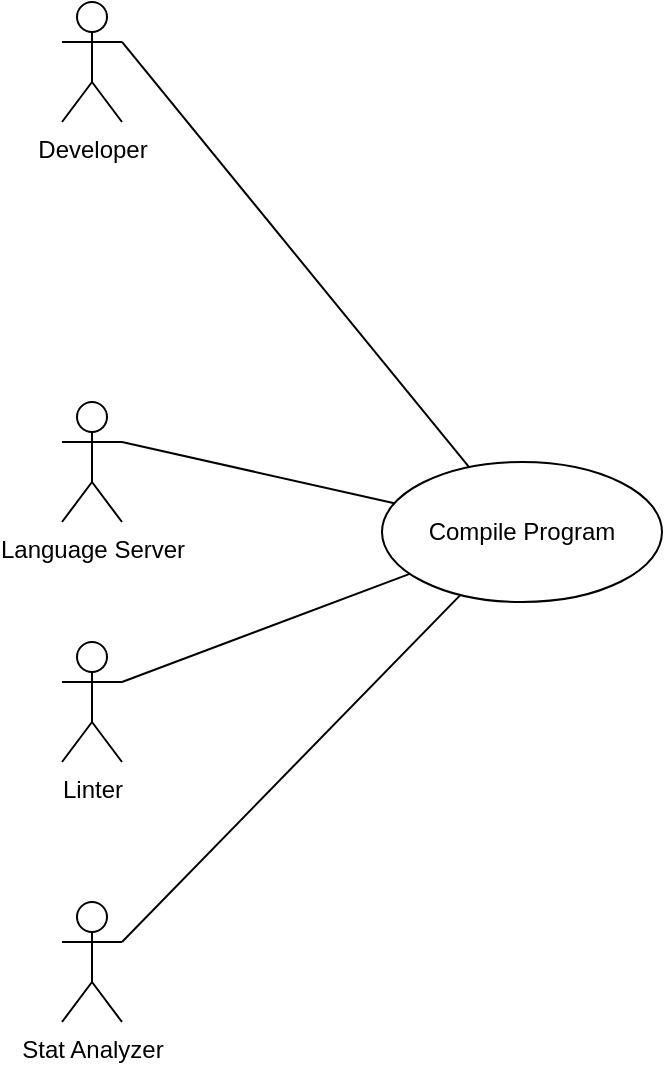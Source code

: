 <mxfile version="26.0.9" pages="2">
  <diagram id="eLpurviWeuhPpaOSQsL2" name="usecase">
    <mxGraphModel dx="1434" dy="838" grid="1" gridSize="10" guides="1" tooltips="1" connect="1" arrows="1" fold="1" page="1" pageScale="1" pageWidth="827" pageHeight="1169" math="0" shadow="0">
      <root>
        <mxCell id="0" />
        <mxCell id="1" parent="0" />
        <mxCell id="pFzYKP6zLmdVVGRPXEtN-3" style="rounded=0;orthogonalLoop=1;jettySize=auto;html=1;exitX=1;exitY=0.333;exitDx=0;exitDy=0;exitPerimeter=0;endArrow=none;startFill=0;" edge="1" parent="1" source="pFzYKP6zLmdVVGRPXEtN-1" target="pFzYKP6zLmdVVGRPXEtN-2">
          <mxGeometry relative="1" as="geometry" />
        </mxCell>
        <mxCell id="pFzYKP6zLmdVVGRPXEtN-1" value="Developer" style="shape=umlActor;verticalLabelPosition=bottom;verticalAlign=top;html=1;outlineConnect=0;" vertex="1" parent="1">
          <mxGeometry x="80" y="40" width="30" height="60" as="geometry" />
        </mxCell>
        <mxCell id="pFzYKP6zLmdVVGRPXEtN-2" value="Compile Program" style="ellipse;whiteSpace=wrap;html=1;" vertex="1" parent="1">
          <mxGeometry x="240" y="270" width="140" height="70" as="geometry" />
        </mxCell>
        <mxCell id="pFzYKP6zLmdVVGRPXEtN-8" style="edgeStyle=none;shape=connector;rounded=0;orthogonalLoop=1;jettySize=auto;html=1;exitX=1;exitY=0.333;exitDx=0;exitDy=0;exitPerimeter=0;strokeColor=default;align=center;verticalAlign=middle;fontFamily=Helvetica;fontSize=11;fontColor=default;labelBackgroundColor=default;startFill=0;endArrow=none;" edge="1" parent="1" source="pFzYKP6zLmdVVGRPXEtN-4" target="pFzYKP6zLmdVVGRPXEtN-2">
          <mxGeometry relative="1" as="geometry" />
        </mxCell>
        <mxCell id="pFzYKP6zLmdVVGRPXEtN-4" value="Language Server" style="shape=umlActor;verticalLabelPosition=bottom;verticalAlign=top;html=1;outlineConnect=0;" vertex="1" parent="1">
          <mxGeometry x="80" y="240" width="30" height="60" as="geometry" />
        </mxCell>
        <mxCell id="pFzYKP6zLmdVVGRPXEtN-9" style="edgeStyle=none;shape=connector;rounded=0;orthogonalLoop=1;jettySize=auto;html=1;exitX=1;exitY=0.333;exitDx=0;exitDy=0;exitPerimeter=0;strokeColor=default;align=center;verticalAlign=middle;fontFamily=Helvetica;fontSize=11;fontColor=default;labelBackgroundColor=default;startFill=0;endArrow=none;" edge="1" parent="1" source="pFzYKP6zLmdVVGRPXEtN-5" target="pFzYKP6zLmdVVGRPXEtN-2">
          <mxGeometry relative="1" as="geometry" />
        </mxCell>
        <mxCell id="pFzYKP6zLmdVVGRPXEtN-5" value="Linter" style="shape=umlActor;verticalLabelPosition=bottom;verticalAlign=top;html=1;outlineConnect=0;" vertex="1" parent="1">
          <mxGeometry x="80" y="360" width="30" height="60" as="geometry" />
        </mxCell>
        <mxCell id="pFzYKP6zLmdVVGRPXEtN-10" style="edgeStyle=none;shape=connector;rounded=0;orthogonalLoop=1;jettySize=auto;html=1;exitX=1;exitY=0.333;exitDx=0;exitDy=0;exitPerimeter=0;strokeColor=default;align=center;verticalAlign=middle;fontFamily=Helvetica;fontSize=11;fontColor=default;labelBackgroundColor=default;startFill=0;endArrow=none;" edge="1" parent="1" source="pFzYKP6zLmdVVGRPXEtN-6" target="pFzYKP6zLmdVVGRPXEtN-2">
          <mxGeometry relative="1" as="geometry" />
        </mxCell>
        <mxCell id="pFzYKP6zLmdVVGRPXEtN-6" value="Stat Analyzer" style="shape=umlActor;verticalLabelPosition=bottom;verticalAlign=top;html=1;outlineConnect=0;" vertex="1" parent="1">
          <mxGeometry x="80" y="490" width="30" height="60" as="geometry" />
        </mxCell>
      </root>
    </mxGraphModel>
  </diagram>
  <diagram id="IGzjBH90I4xFy8-VKKef" name="event_storming">
    <mxGraphModel dx="1434" dy="838" grid="1" gridSize="10" guides="1" tooltips="1" connect="1" arrows="1" fold="1" page="1" pageScale="1" pageWidth="827" pageHeight="1169" math="0" shadow="0">
      <root>
        <mxCell id="0" />
        <mxCell id="1" parent="0" />
        <mxCell id="_qytI1MkkMbaVBtos0tZ-1" value="&lt;span style=&quot;&quot;&gt;Event&lt;/span&gt;" style="html=1;whiteSpace=wrap;fontFamily=Helvetica;fontSize=11;labelBackgroundColor=#FFF2CC;fillColor=#fff2cc;strokeColor=#d6b656;" vertex="1" parent="1">
          <mxGeometry x="50" y="90" width="110" height="50" as="geometry" />
        </mxCell>
        <mxCell id="_qytI1MkkMbaVBtos0tZ-2" value="Legend" style="text;html=1;align=center;verticalAlign=middle;resizable=0;points=[];autosize=1;strokeColor=none;fillColor=none;fontFamily=Helvetica;fontSize=11;fontColor=default;labelBackgroundColor=default;" vertex="1" parent="1">
          <mxGeometry x="75" y="30" width="60" height="30" as="geometry" />
        </mxCell>
        <mxCell id="_qytI1MkkMbaVBtos0tZ-3" value="&lt;span style=&quot;&quot;&gt;Command&lt;/span&gt;" style="html=1;whiteSpace=wrap;fontFamily=Helvetica;fontSize=11;labelBackgroundColor=#DAE8FC;fillColor=#dae8fc;strokeColor=#6c8ebf;" vertex="1" parent="1">
          <mxGeometry x="50" y="170" width="110" height="50" as="geometry" />
        </mxCell>
        <mxCell id="_qytI1MkkMbaVBtos0tZ-4" value="" style="endArrow=none;html=1;rounded=0;strokeColor=default;align=center;verticalAlign=middle;fontFamily=Helvetica;fontSize=11;fontColor=default;labelBackgroundColor=default;" edge="1" parent="1">
          <mxGeometry width="50" height="50" relative="1" as="geometry">
            <mxPoint x="210" y="1160" as="sourcePoint" />
            <mxPoint x="210" as="targetPoint" />
          </mxGeometry>
        </mxCell>
        <mxCell id="_qytI1MkkMbaVBtos0tZ-5" value="&lt;span style=&quot;&quot;&gt;Actor&lt;/span&gt;" style="html=1;whiteSpace=wrap;fontFamily=Helvetica;fontSize=11;labelBackgroundColor=#E3C800;fillColor=#e3c800;strokeColor=#B09500;fontColor=#000000;textDirection=vertical-lr;rotation=-180;" vertex="1" parent="1">
          <mxGeometry x="50" y="250" width="20" height="70" as="geometry" />
        </mxCell>
        <mxCell id="_qytI1MkkMbaVBtos0tZ-6" value="&lt;span style=&quot;&quot;&gt;Policy&lt;/span&gt;" style="html=1;whiteSpace=wrap;fontFamily=Helvetica;fontSize=11;labelBackgroundColor=#E1D5E7;fillColor=#e1d5e7;strokeColor=#9673a6;" vertex="1" parent="1">
          <mxGeometry x="50" y="370" width="110" height="50" as="geometry" />
        </mxCell>
        <mxCell id="_qytI1MkkMbaVBtos0tZ-7" value="&lt;span style=&quot;&quot;&gt;ExternalSystem&lt;/span&gt;" style="html=1;whiteSpace=wrap;fontFamily=Helvetica;fontSize=11;labelBackgroundColor=#F8CECC;fillColor=#f8cecc;strokeColor=#b85450;" vertex="1" parent="1">
          <mxGeometry x="50" y="450" width="110" height="50" as="geometry" />
        </mxCell>
        <mxCell id="_qytI1MkkMbaVBtos0tZ-8" value="&lt;span style=&quot;&quot;&gt;Aggregate&lt;/span&gt;" style="html=1;whiteSpace=wrap;fontFamily=Helvetica;fontSize=11;labelBackgroundColor=#E3C800;fillColor=#e3c800;strokeColor=#B09500;fontColor=#000000;textDirection=vertical-lr;rotation=-180;" vertex="1" parent="1">
          <mxGeometry x="50" y="530" width="40" height="195" as="geometry" />
        </mxCell>
        <mxCell id="_qytI1MkkMbaVBtos0tZ-9" value="&lt;span style=&quot;&quot;&gt;CompilationFinished&lt;/span&gt;" style="html=1;whiteSpace=wrap;fontFamily=Helvetica;fontSize=11;labelBackgroundColor=#FFF2CC;fillColor=#fff2cc;strokeColor=#d6b656;" vertex="1" parent="1">
          <mxGeometry x="1400" y="400" width="110" height="50" as="geometry" />
        </mxCell>
        <mxCell id="_qytI1MkkMbaVBtos0tZ-10" value="&lt;span style=&quot;&quot;&gt;LexingStarted&lt;/span&gt;" style="html=1;whiteSpace=wrap;fontFamily=Helvetica;fontSize=11;labelBackgroundColor=#FFF2CC;fillColor=#fff2cc;strokeColor=#d6b656;" vertex="1" parent="1">
          <mxGeometry x="440" y="400" width="110" height="50" as="geometry" />
        </mxCell>
        <mxCell id="_qytI1MkkMbaVBtos0tZ-11" value="LexingFinished" style="html=1;whiteSpace=wrap;fontFamily=Helvetica;fontSize=11;labelBackgroundColor=#FFF2CC;fillColor=#fff2cc;strokeColor=#d6b656;" vertex="1" parent="1">
          <mxGeometry x="600" y="400" width="110" height="50" as="geometry" />
        </mxCell>
        <mxCell id="_qytI1MkkMbaVBtos0tZ-12" value="&lt;span style=&quot;&quot;&gt;ParsingStarted&lt;/span&gt;" style="html=1;whiteSpace=wrap;fontFamily=Helvetica;fontSize=11;labelBackgroundColor=#FFF2CC;fillColor=#fff2cc;strokeColor=#d6b656;" vertex="1" parent="1">
          <mxGeometry x="760" y="400" width="110" height="50" as="geometry" />
        </mxCell>
        <mxCell id="_qytI1MkkMbaVBtos0tZ-13" value="&lt;span style=&quot;&quot;&gt;ParsingFinished&lt;/span&gt;" style="html=1;whiteSpace=wrap;fontFamily=Helvetica;fontSize=11;labelBackgroundColor=#FFF2CC;fillColor=#fff2cc;strokeColor=#d6b656;" vertex="1" parent="1">
          <mxGeometry x="920" y="400" width="110" height="50" as="geometry" />
        </mxCell>
        <mxCell id="_qytI1MkkMbaVBtos0tZ-14" value="CompilationStarted" style="html=1;whiteSpace=wrap;fontFamily=Helvetica;fontSize=11;labelBackgroundColor=#FFF2CC;fillColor=#fff2cc;strokeColor=#d6b656;" vertex="1" parent="1">
          <mxGeometry x="280" y="400" width="110" height="50" as="geometry" />
        </mxCell>
        <mxCell id="_qytI1MkkMbaVBtos0tZ-15" value="CodeGeneration&lt;div&gt;Started&lt;/div&gt;" style="html=1;whiteSpace=wrap;fontFamily=Helvetica;fontSize=11;labelBackgroundColor=#FFF2CC;fillColor=#fff2cc;strokeColor=#d6b656;" vertex="1" parent="1">
          <mxGeometry x="1080" y="400" width="110" height="50" as="geometry" />
        </mxCell>
        <mxCell id="_qytI1MkkMbaVBtos0tZ-16" value="CodeGeneration&lt;div&gt;Finished&lt;/div&gt;" style="html=1;whiteSpace=wrap;fontFamily=Helvetica;fontSize=11;labelBackgroundColor=#FFF2CC;fillColor=#fff2cc;strokeColor=#d6b656;" vertex="1" parent="1">
          <mxGeometry x="1240.5" y="400" width="110" height="50" as="geometry" />
        </mxCell>
      </root>
    </mxGraphModel>
  </diagram>
</mxfile>
